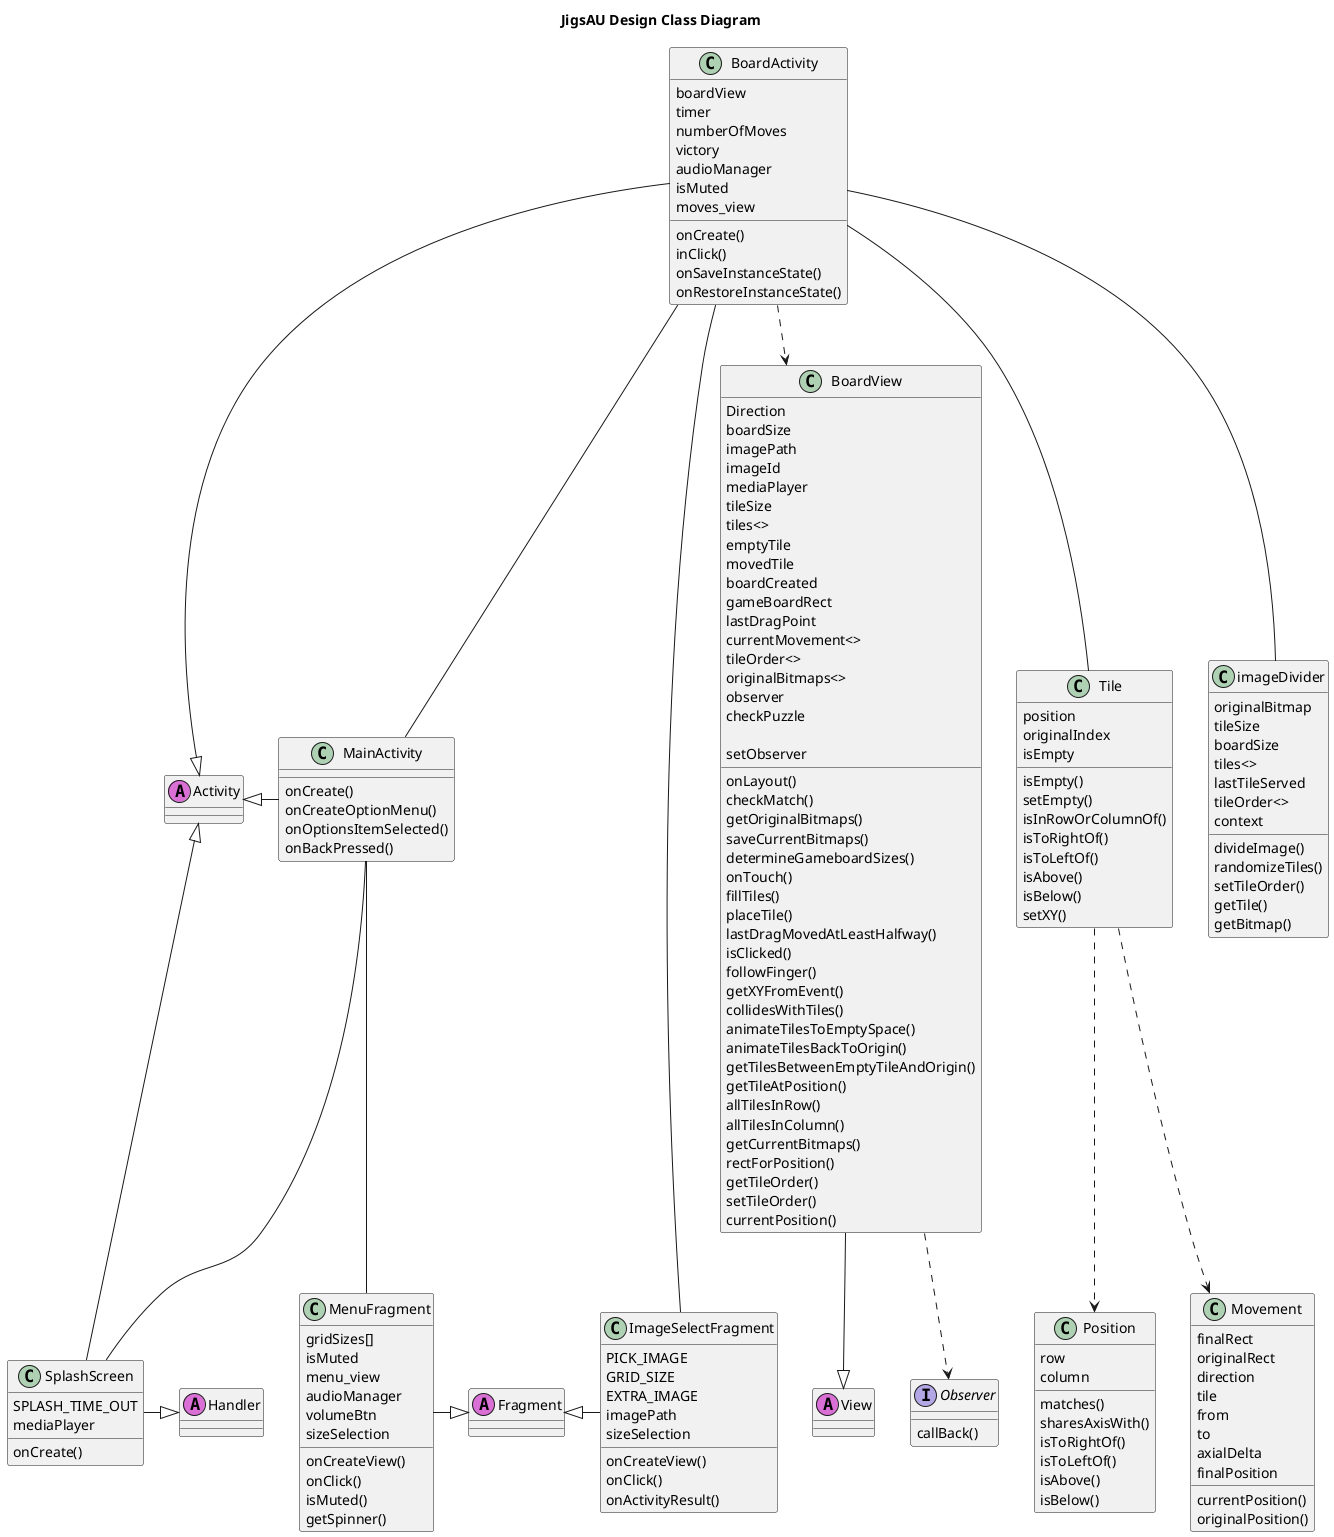 @startuml
title JigsAU Design Class Diagram
class Activity << (A,orchid) >>
class Fragment << (A,orchid) >>
class View << (A,orchid) >>
class Handler << (A,orchid) >>

class MainActivity {
onCreate()
onCreateOptionMenu()
onOptionsItemSelected()
onBackPressed()
}
MainActivity -left-|> Activity

class SplashScreen {
SPLASH_TIME_OUT
mediaPlayer

onCreate()

}

MainActivity -- SplashScreen
SplashScreen --|> Activity
SplashScreen -|> Handler

class MenuFragment {
gridSizes[]
isMuted
menu_view
audioManager
volumeBtn
sizeSelection

onCreateView()
onClick()
isMuted()
getSpinner()
}

MainActivity -- MenuFragment
MenuFragment -|> Fragment
MainActivity -- BoardActivity

class BoardView {
Direction
boardSize
imagePath
imageId
mediaPlayer
tileSize
tiles<>
emptyTile
movedTile
boardCreated
gameBoardRect
lastDragPoint
currentMovement<>
tileOrder<>
originalBitmaps<>
observer
checkPuzzle

onLayout()
checkMatch()
getOriginalBitmaps()
saveCurrentBitmaps()
determineGameboardSizes()
onTouch()
fillTiles()
placeTile()
lastDragMovedAtLeastHalfway()
isClicked()
followFinger()
getXYFromEvent()
collidesWithTiles()
animateTilesToEmptySpace()
animateTilesBackToOrigin()
getTilesBetweenEmptyTileAndOrigin()
getTileAtPosition()
allTilesInRow()
allTilesInColumn()
getCurrentBitmaps()
setObserver
rectForPosition()
getTileOrder()
setTileOrder()
currentPosition()
}
interface Observer {
callBack()
}
BoardView ..> Observer
BoardView --|> View

class BoardActivity {
boardView
timer
numberOfMoves
victory
audioManager
isMuted
moves_view

onCreate()
inClick()
onSaveInstanceState()
onRestoreInstanceState()
}
BoardActivity -|> Activity
BoardActivity -- ImageSelectFragment
class ImageSelectFragment {
PICK_IMAGE
GRID_SIZE
EXTRA_IMAGE
imagePath
sizeSelection

onCreateView()
onClick()
onActivityResult()
}
ImageSelectFragment -left-|> Fragment

class Tile {
position
originalIndex
isEmpty

isEmpty()
setEmpty()
isInRowOrColumnOf()
isToRightOf()
isToLeftOf()
isAbove()
isBelow()
setXY()
}

class imageDivider {
originalBitmap
tileSize
boardSize
tiles<>
lastTileServed
tileOrder<>
context

divideImage()
randomizeTiles()
setTileOrder()
getTile()
getBitmap()
}
BoardActivity -- imageDivider

class Position {
row
column

matches()
sharesAxisWith()
isToRightOf()
isToLeftOf()
isAbove()
isBelow()

}

class Movement {
finalRect
originalRect
direction
tile
from
to
axialDelta
finalPosition

currentPosition()
originalPosition()

}


Tile ..> Movement
Tile ..> Position
BoardActivity -- Tile
BoardActivity ..> BoardView
@enduml